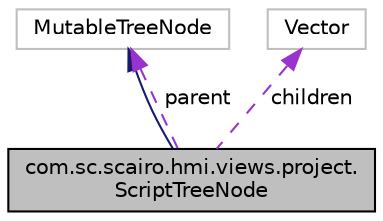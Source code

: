 digraph "com.sc.scairo.hmi.views.project.ScriptTreeNode"
{
 // LATEX_PDF_SIZE
  edge [fontname="Helvetica",fontsize="10",labelfontname="Helvetica",labelfontsize="10"];
  node [fontname="Helvetica",fontsize="10",shape=record];
  Node1 [label="com.sc.scairo.hmi.views.project.\lScriptTreeNode",height=0.2,width=0.4,color="black", fillcolor="grey75", style="filled", fontcolor="black",tooltip=" "];
  Node2 -> Node1 [dir="back",color="midnightblue",fontsize="10",style="solid",fontname="Helvetica"];
  Node2 [label="MutableTreeNode",height=0.2,width=0.4,color="grey75", fillcolor="white", style="filled",tooltip=" "];
  Node2 -> Node1 [dir="back",color="darkorchid3",fontsize="10",style="dashed",label=" parent" ,fontname="Helvetica"];
  Node3 -> Node1 [dir="back",color="darkorchid3",fontsize="10",style="dashed",label=" children" ,fontname="Helvetica"];
  Node3 [label="Vector",height=0.2,width=0.4,color="grey75", fillcolor="white", style="filled",tooltip=" "];
}
